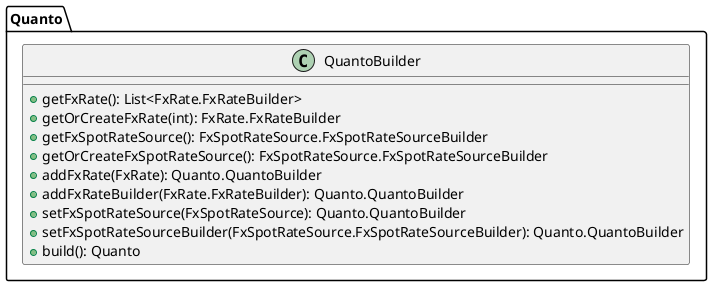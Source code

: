 @startuml

    class Quanto.QuantoBuilder [[Quanto.QuantoBuilder.html]] {
        +getFxRate(): List<FxRate.FxRateBuilder>
        +getOrCreateFxRate(int): FxRate.FxRateBuilder
        +getFxSpotRateSource(): FxSpotRateSource.FxSpotRateSourceBuilder
        +getOrCreateFxSpotRateSource(): FxSpotRateSource.FxSpotRateSourceBuilder
        +addFxRate(FxRate): Quanto.QuantoBuilder
        +addFxRateBuilder(FxRate.FxRateBuilder): Quanto.QuantoBuilder
        +setFxSpotRateSource(FxSpotRateSource): Quanto.QuantoBuilder
        +setFxSpotRateSourceBuilder(FxSpotRateSource.FxSpotRateSourceBuilder): Quanto.QuantoBuilder
        +build(): Quanto
    }

@enduml
